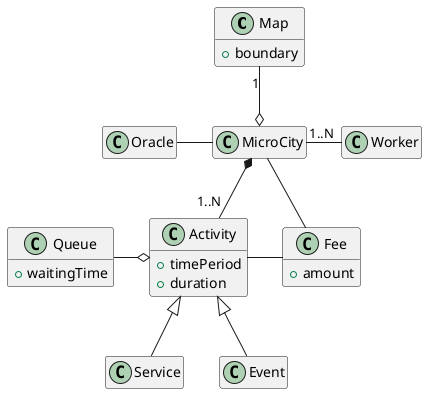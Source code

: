 @startuml micro-city
top to bottom direction

hide empty methods
hide empty fields

class Map {
    + boundary
}
class MicroCity
class Oracle
class Worker
class Queue {
    + waitingTime
}
class Activity {
    + timePeriod
    + duration
}
class Fee {
    + amount
}
class Service
class Event

MicroCity o-up- "1" Map
MicroCity -left- Oracle
MicroCity -right- "1..N" Worker
MicroCity *-down- "1..N" Activity
MicroCity -right- Fee
Activity o-left- Queue
Activity -right- Fee
Activity <|-down- Service
Activity <|-down- Event

@enduml